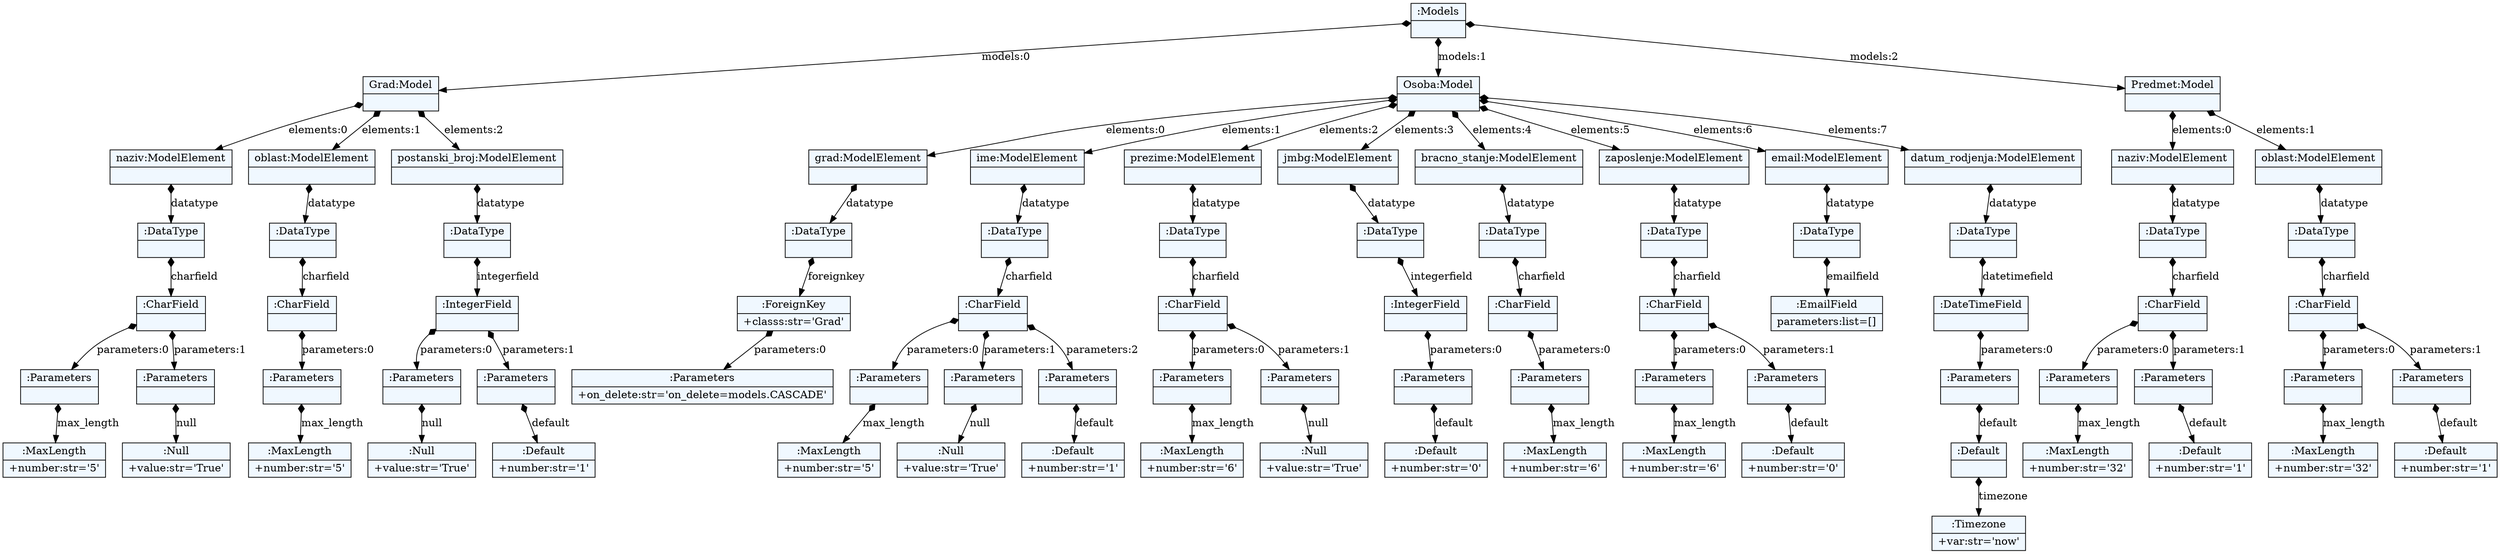 
    digraph xtext {
    fontname = "Bitstream Vera Sans"
    fontsize = 8
    node[
        shape=record,
        style=filled,
        fillcolor=aliceblue
    ]
    nodesep = 0.3
    edge[dir=black,arrowtail=empty]


2166626897200 -> 2166627015760 [label="models:0" arrowtail=diamond dir=both]
2166627015760 -> 2166627016264 [label="elements:0" arrowtail=diamond dir=both]
2166627016264 -> 2166627016544 [label="datatype" arrowtail=diamond dir=both]
2166627016544 -> 2166627015984 [label="charfield" arrowtail=diamond dir=both]
2166627015984 -> 2166627041408 [label="parameters:0" arrowtail=diamond dir=both]
2166627041408 -> 2166627041520 [label="max_length" arrowtail=diamond dir=both]
2166627041520[label="{:MaxLength|+number:str='5'\l}"]
2166627041408[label="{:Parameters|}"]
2166627015984 -> 2166627041464 [label="parameters:1" arrowtail=diamond dir=both]
2166627041464 -> 2166627041632 [label="null" arrowtail=diamond dir=both]
2166627041632[label="{:Null|+value:str='True'\l}"]
2166627041464[label="{:Parameters|}"]
2166627015984[label="{:CharField|}"]
2166627016544[label="{:DataType|}"]
2166627016264[label="{naziv:ModelElement|}"]
2166627015760 -> 2166627016040 [label="elements:1" arrowtail=diamond dir=both]
2166627016040 -> 2166627016208 [label="datatype" arrowtail=diamond dir=both]
2166627016208 -> 2166627016656 [label="charfield" arrowtail=diamond dir=both]
2166627016656 -> 2166627041856 [label="parameters:0" arrowtail=diamond dir=both]
2166627041856 -> 2166627041912 [label="max_length" arrowtail=diamond dir=both]
2166627041912[label="{:MaxLength|+number:str='5'\l}"]
2166627041856[label="{:Parameters|}"]
2166627016656[label="{:CharField|}"]
2166627016208[label="{:DataType|}"]
2166627016040[label="{oblast:ModelElement|}"]
2166627015760 -> 2166627016432 [label="elements:2" arrowtail=diamond dir=both]
2166627016432 -> 2166627016600 [label="datatype" arrowtail=diamond dir=both]
2166627016600 -> 2166627041688 [label="integerfield" arrowtail=diamond dir=both]
2166627041688 -> 2166627042136 [label="parameters:0" arrowtail=diamond dir=both]
2166627042136 -> 2166627042192 [label="null" arrowtail=diamond dir=both]
2166627042192[label="{:Null|+value:str='True'\l}"]
2166627042136[label="{:Parameters|}"]
2166627041688 -> 2166627042080 [label="parameters:1" arrowtail=diamond dir=both]
2166627042080 -> 2166627042304 [label="default" arrowtail=diamond dir=both]
2166627042304[label="{:Default|+number:str='1'\l}"]
2166627042080[label="{:Parameters|}"]
2166627041688[label="{:IntegerField|}"]
2166627016600[label="{:DataType|}"]
2166627016432[label="{postanski_broj:ModelElement|}"]
2166627015760[label="{Grad:Model|}"]
2166626897200 -> 2166627016320 [label="models:1" arrowtail=diamond dir=both]
2166627016320 -> 2166627041352 [label="elements:0" arrowtail=diamond dir=both]
2166627041352 -> 2166627041800 [label="datatype" arrowtail=diamond dir=both]
2166627041800 -> 2166627041968 [label="foreignkey" arrowtail=diamond dir=both]
2166627041968 -> 2166627042472 [label="parameters:0" arrowtail=diamond dir=both]
2166627042472[label="{:Parameters|+on_delete:str='on_delete=models.CASCADE'\l}"]
2166627041968[label="{:ForeignKey|+classs:str='Grad'\l}"]
2166627041800[label="{:DataType|}"]
2166627041352[label="{grad:ModelElement|}"]
2166627016320 -> 2166627041576 [label="elements:1" arrowtail=diamond dir=both]
2166627041576 -> 2166627042248 [label="datatype" arrowtail=diamond dir=both]
2166627042248 -> 2166627042360 [label="charfield" arrowtail=diamond dir=both]
2166627042360 -> 2166627042752 [label="parameters:0" arrowtail=diamond dir=both]
2166627042752 -> 2166627042864 [label="max_length" arrowtail=diamond dir=both]
2166627042864[label="{:MaxLength|+number:str='5'\l}"]
2166627042752[label="{:Parameters|}"]
2166627042360 -> 2166627042808 [label="parameters:1" arrowtail=diamond dir=both]
2166627042808 -> 2166627042976 [label="null" arrowtail=diamond dir=both]
2166627042976[label="{:Null|+value:str='True'\l}"]
2166627042808[label="{:Parameters|}"]
2166627042360 -> 2166627042920 [label="parameters:2" arrowtail=diamond dir=both]
2166627042920 -> 2166627043032 [label="default" arrowtail=diamond dir=both]
2166627043032[label="{:Default|+number:str='1'\l}"]
2166627042920[label="{:Parameters|}"]
2166627042360[label="{:CharField|}"]
2166627042248[label="{:DataType|}"]
2166627041576[label="{ime:ModelElement|}"]
2166627016320 -> 2166627041744 [label="elements:2" arrowtail=diamond dir=both]
2166627041744 -> 2166627042528 [label="datatype" arrowtail=diamond dir=both]
2166627042528 -> 2166627042640 [label="charfield" arrowtail=diamond dir=both]
2166627042640 -> 2166627043312 [label="parameters:0" arrowtail=diamond dir=both]
2166627043312 -> 2166627043368 [label="max_length" arrowtail=diamond dir=both]
2166627043368[label="{:MaxLength|+number:str='6'\l}"]
2166627043312[label="{:Parameters|}"]
2166627042640 -> 2166627043256 [label="parameters:1" arrowtail=diamond dir=both]
2166627043256 -> 2166627043480 [label="null" arrowtail=diamond dir=both]
2166627043480[label="{:Null|+value:str='True'\l}"]
2166627043256[label="{:Parameters|}"]
2166627042640[label="{:CharField|}"]
2166627042528[label="{:DataType|}"]
2166627041744[label="{prezime:ModelElement|}"]
2166627016320 -> 2166627042024 [label="elements:3" arrowtail=diamond dir=both]
2166627042024 -> 2166627042696 [label="datatype" arrowtail=diamond dir=both]
2166627042696 -> 2166627043144 [label="integerfield" arrowtail=diamond dir=both]
2166627043144 -> 2166627043704 [label="parameters:0" arrowtail=diamond dir=both]
2166627043704 -> 2166627043760 [label="default" arrowtail=diamond dir=both]
2166627043760[label="{:Default|+number:str='0'\l}"]
2166627043704[label="{:Parameters|}"]
2166627043144[label="{:IntegerField|}"]
2166627042696[label="{:DataType|}"]
2166627042024[label="{jmbg:ModelElement|}"]
2166627016320 -> 2166627042416 [label="elements:4" arrowtail=diamond dir=both]
2166627042416 -> 2166627043200 [label="datatype" arrowtail=diamond dir=both]
2166627043200 -> 2166627043536 [label="charfield" arrowtail=diamond dir=both]
2166627043536 -> 2166627043984 [label="parameters:0" arrowtail=diamond dir=both]
2166627043984 -> 2166627044040 [label="max_length" arrowtail=diamond dir=both]
2166627044040[label="{:MaxLength|+number:str='6'\l}"]
2166627043984[label="{:Parameters|}"]
2166627043536[label="{:CharField|}"]
2166627043200[label="{:DataType|}"]
2166627042416[label="{bracno_stanje:ModelElement|}"]
2166627016320 -> 2166627042584 [label="elements:5" arrowtail=diamond dir=both]
2166627042584 -> 2166627043592 [label="datatype" arrowtail=diamond dir=both]
2166627043592 -> 2166627043872 [label="charfield" arrowtail=diamond dir=both]
2166627043872 -> 2166627044264 [label="parameters:0" arrowtail=diamond dir=both]
2166627044264 -> 2166627044320 [label="max_length" arrowtail=diamond dir=both]
2166627044320[label="{:MaxLength|+number:str='6'\l}"]
2166627044264[label="{:Parameters|}"]
2166627043872 -> 2166627044208 [label="parameters:1" arrowtail=diamond dir=both]
2166627044208 -> 2166627044432 [label="default" arrowtail=diamond dir=both]
2166627044432[label="{:Default|+number:str='0'\l}"]
2166627044208[label="{:Parameters|}"]
2166627043872[label="{:CharField|}"]
2166627043592[label="{:DataType|}"]
2166627042584[label="{zaposlenje:ModelElement|}"]
2166627016320 -> 2166627043088 [label="elements:6" arrowtail=diamond dir=both]
2166627043088 -> 2166627043816 [label="datatype" arrowtail=diamond dir=both]
2166627043816 -> 2166627044152 [label="emailfield" arrowtail=diamond dir=both]
2166627044152[label="{:EmailField|parameters:list=[]\l}"]
2166627043816[label="{:DataType|}"]
2166627043088[label="{email:ModelElement|}"]
2166627016320 -> 2166627043424 [label="elements:7" arrowtail=diamond dir=both]
2166627043424 -> 2166627044096 [label="datatype" arrowtail=diamond dir=both]
2166627044096 -> 2166627044544 [label="datetimefield" arrowtail=diamond dir=both]
2166627044544 -> 2166627044768 [label="parameters:0" arrowtail=diamond dir=both]
2166627044768 -> 2166627044880 [label="default" arrowtail=diamond dir=both]
2166627044880 -> 2166627045048 [label="timezone" arrowtail=diamond dir=both]
2166627045048[label="{:Timezone|+var:str='now'\l}"]
2166627044880[label="{:Default|}"]
2166627044768[label="{:Parameters|}"]
2166627044544[label="{:DateTimeField|}"]
2166627044096[label="{:DataType|}"]
2166627043424[label="{datum_rodjenja:ModelElement|}"]
2166627016320[label="{Osoba:Model|}"]
2166626897200 -> 2166627015816 [label="models:2" arrowtail=diamond dir=both]
2166627015816 -> 2166627043648 [label="elements:0" arrowtail=diamond dir=both]
2166627043648 -> 2166627044656 [label="datatype" arrowtail=diamond dir=both]
2166627044656 -> 2166627044600 [label="charfield" arrowtail=diamond dir=both]
2166627044600 -> 2166627045160 [label="parameters:0" arrowtail=diamond dir=both]
2166627045160 -> 2166627045216 [label="max_length" arrowtail=diamond dir=both]
2166627045216[label="{:MaxLength|+number:str='32'\l}"]
2166627045160[label="{:Parameters|}"]
2166627044600 -> 2166627045272 [label="parameters:1" arrowtail=diamond dir=both]
2166627045272 -> 2166627045448 [label="default" arrowtail=diamond dir=both]
2166627045448[label="{:Default|+number:str='1'\l}"]
2166627045272[label="{:Parameters|}"]
2166627044600[label="{:CharField|}"]
2166627044656[label="{:DataType|}"]
2166627043648[label="{naziv:ModelElement|}"]
2166627015816 -> 2166627044376 [label="elements:1" arrowtail=diamond dir=both]
2166627044376 -> 2166627044824 [label="datatype" arrowtail=diamond dir=both]
2166627044824 -> 2166627045104 [label="charfield" arrowtail=diamond dir=both]
2166627045104 -> 2166627045672 [label="parameters:0" arrowtail=diamond dir=both]
2166627045672 -> 2166627045728 [label="max_length" arrowtail=diamond dir=both]
2166627045728[label="{:MaxLength|+number:str='32'\l}"]
2166627045672[label="{:Parameters|}"]
2166627045104 -> 2166627045616 [label="parameters:1" arrowtail=diamond dir=both]
2166627045616 -> 2166627045840 [label="default" arrowtail=diamond dir=both]
2166627045840[label="{:Default|+number:str='1'\l}"]
2166627045616[label="{:Parameters|}"]
2166627045104[label="{:CharField|}"]
2166627044824[label="{:DataType|}"]
2166627044376[label="{oblast:ModelElement|}"]
2166627015816[label="{Predmet:Model|}"]
2166626897200[label="{:Models|}"]

}

